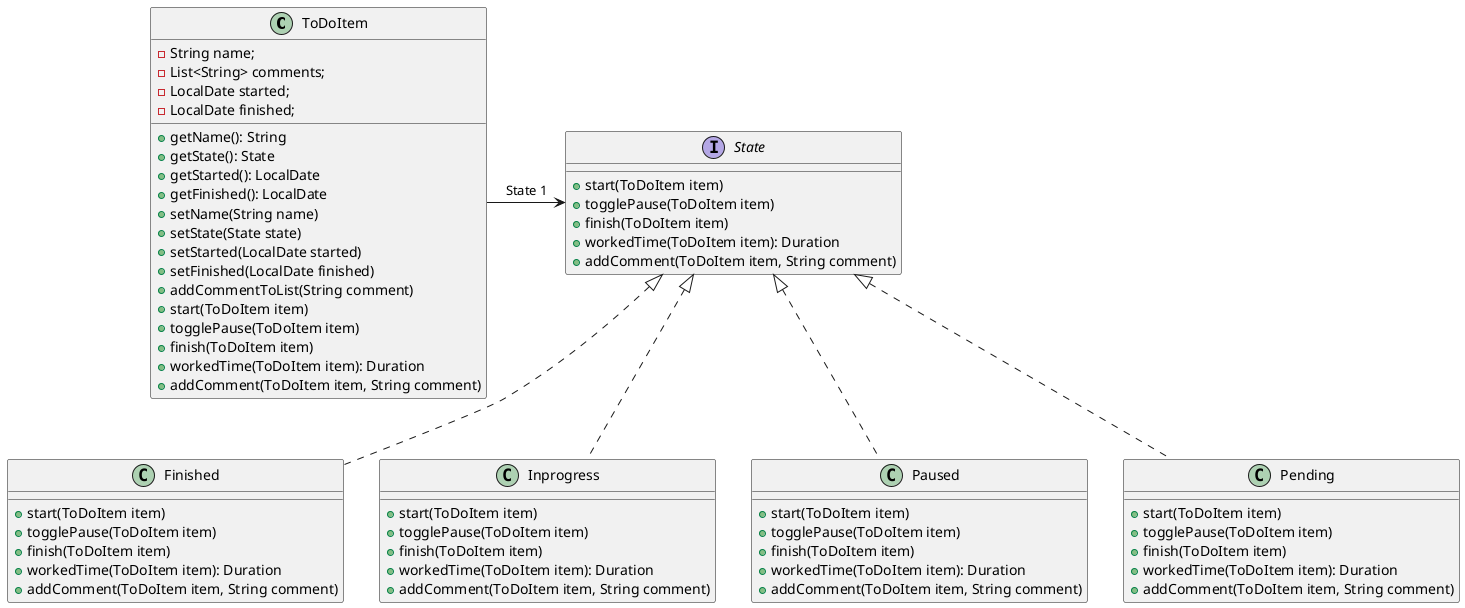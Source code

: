 @startuml

class ToDoItem {
    - String name;
    - List<String> comments;
    - LocalDate started;
    - LocalDate finished;

    + getName(): String
    + getState(): State
    + getStarted(): LocalDate
    + getFinished(): LocalDate
    + setName(String name)
    + setState(State state)
    + setStarted(LocalDate started)
    + setFinished(LocalDate finished)
    + addCommentToList(String comment)
    + start(ToDoItem item)
    + togglePause(ToDoItem item)
    + finish(ToDoItem item)
    + workedTime(ToDoItem item): Duration
    + addComment(ToDoItem item, String comment)
}

interface State {
    + start(ToDoItem item)
    + togglePause(ToDoItem item)
    + finish(ToDoItem item)
    + workedTime(ToDoItem item): Duration
    + addComment(ToDoItem item, String comment)
}

class Finished implements State {
    + start(ToDoItem item)
    + togglePause(ToDoItem item)
    + finish(ToDoItem item)
    + workedTime(ToDoItem item): Duration
    + addComment(ToDoItem item, String comment)
}

class Inprogress implements State {
    + start(ToDoItem item)
    + togglePause(ToDoItem item)
    + finish(ToDoItem item)
    + workedTime(ToDoItem item): Duration
    + addComment(ToDoItem item, String comment)
}

class Paused implements State {
    + start(ToDoItem item)
    + togglePause(ToDoItem item)
    + finish(ToDoItem item)
    + workedTime(ToDoItem item): Duration
    + addComment(ToDoItem item, String comment)
}

class Pending implements State {
    + start(ToDoItem item)
    + togglePause(ToDoItem item)
    + finish(ToDoItem item)
    + workedTime(ToDoItem item): Duration
    + addComment(ToDoItem item, String comment)
}

ToDoItem -> State : State 1

@enduml